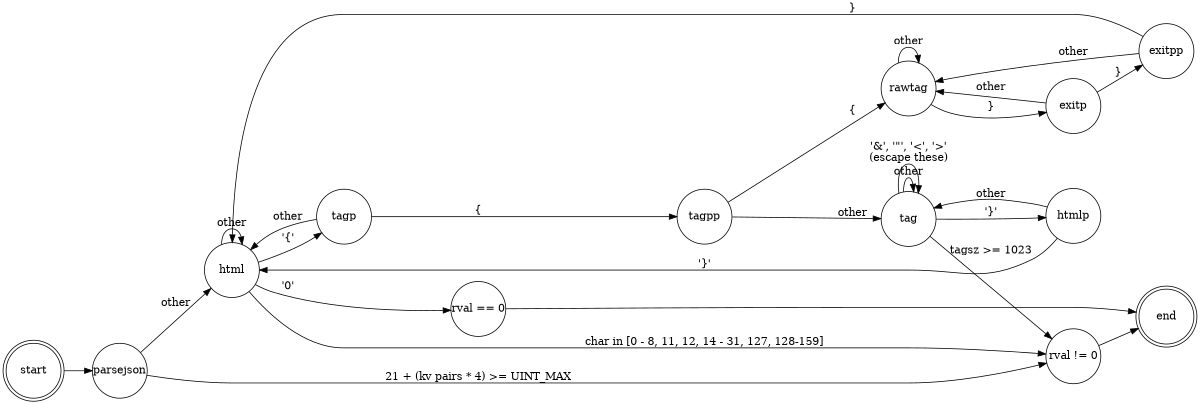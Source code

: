 digraph State {
	rankdir=LR;
	size="8,5"
	node [shape = doublecircle,width=1,fixedsize=true]; start, end;
	node [shape = circle,width=1,fixedsize=true];

	start		-> parsejson;

	parsejson	-> html		[label = "other" ];
	parsejson	-> "rval != 0"	[label = "21 + (kv pairs * 4) >= UINT_MAX" ];

	html		-> tagp		[ label = "'{'" ];
	html		-> html			[ label = "other" ];
	html		-> "rval == 0"		[ label = "'\0'" ];
	html 	-> "rval != 0"		[ label = "char in [0 - 8, 11, 12, 14 - 31, 127, 128-159]" ];

	tagp		-> tagpp			[label = "{" ];
	tagp		-> html			[label = "other" ];

	tagpp	-> rawtag			[label = "{" ];
	tagpp	-> tag			[label = "other" ];

	htmlp		-> html			[ label = "'}'" ];
	htmlp		-> tag			[label = "other" ];

	rawtag	-> exitp		[label = "}" ];
	rawtag	-> rawtag		[label = "other" ];

	exitp		-> exitpp		[label = "}" ];
	exitp		-> rawtag		[label = "other" ];

	exitpp	-> html		[label = "}" ];
	exitpp	-> rawtag		[label = "other" ];

	tag		-> htmlp		[ label = "'}'" ];
	tag		-> "rval != 0"		[ label = "tagsz >= 1023" ];
	tag		-> tag			[ label = "other" ];
	tag		-> tag			[ label = "'&', '\"', '<', '>'\n(escape these)" ];


	"rval == 0"	-> end;
	"rval != 0"	-> end;

}
